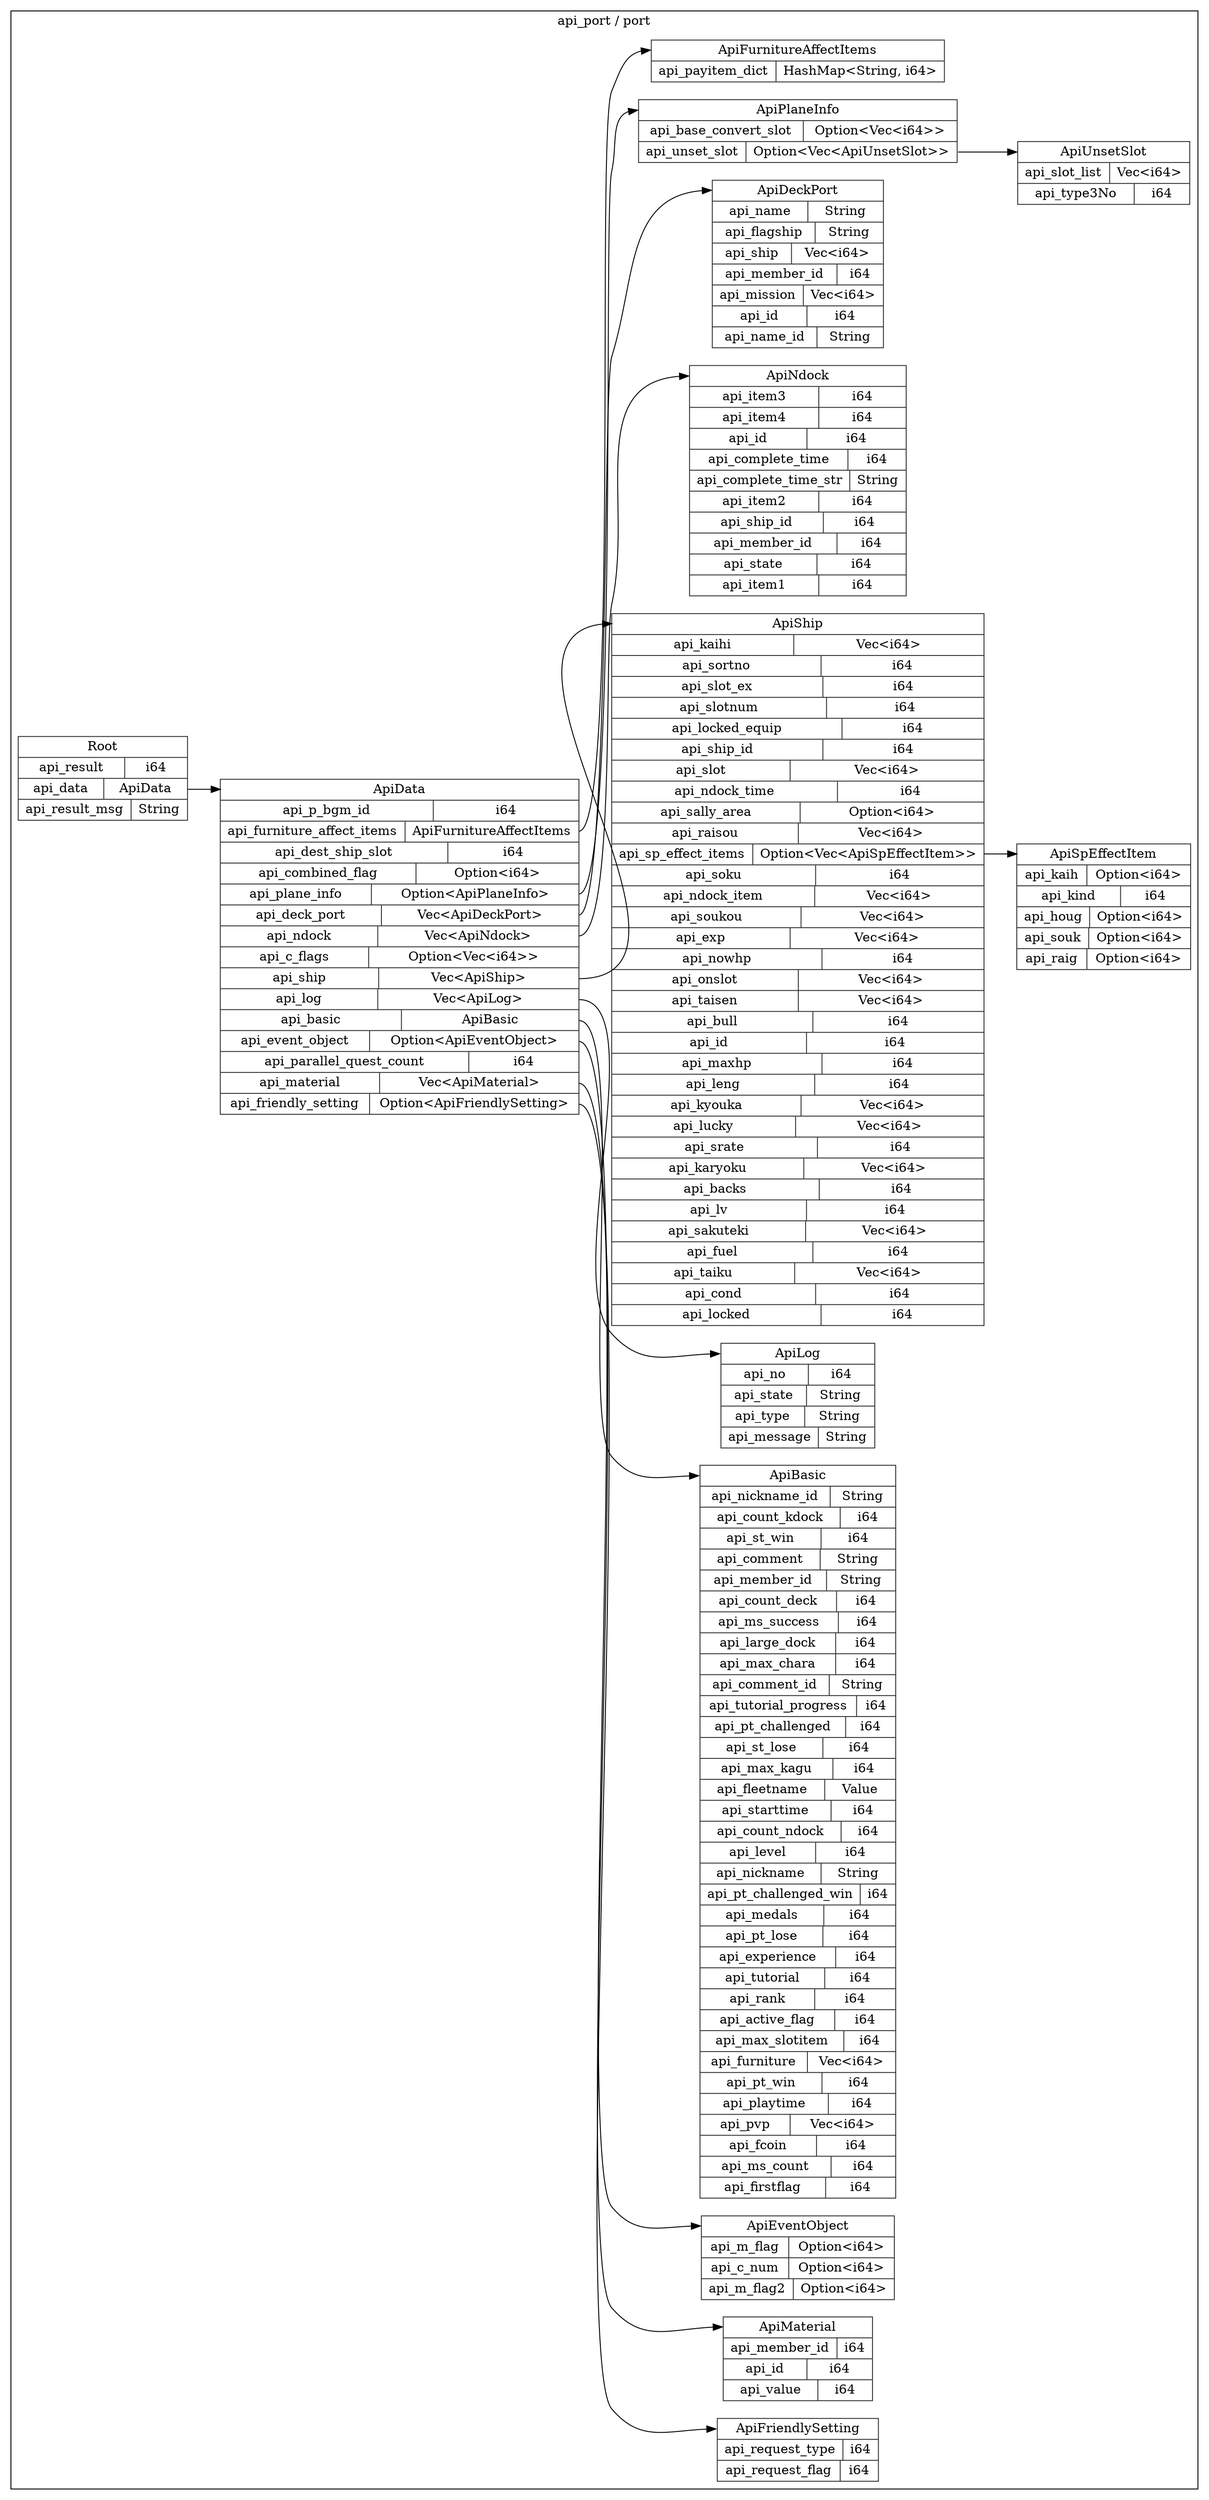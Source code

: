 digraph {
  rankdir=LR;
  subgraph cluster_0 {
    label="api_port / port";
    node [style="filled", color=white, style="solid", color=gray20];
    api_port__port__ApiData [label="<ApiData> ApiData  | { api_p_bgm_id | <api_p_bgm_id> i64 } | { api_furniture_affect_items | <api_furniture_affect_items> ApiFurnitureAffectItems } | { api_dest_ship_slot | <api_dest_ship_slot> i64 } | { api_combined_flag | <api_combined_flag> Option\<i64\> } | { api_plane_info | <api_plane_info> Option\<ApiPlaneInfo\> } | { api_deck_port | <api_deck_port> Vec\<ApiDeckPort\> } | { api_ndock | <api_ndock> Vec\<ApiNdock\> } | { api_c_flags | <api_c_flags> Option\<Vec\<i64\>\> } | { api_ship | <api_ship> Vec\<ApiShip\> } | { api_log | <api_log> Vec\<ApiLog\> } | { api_basic | <api_basic> ApiBasic } | { api_event_object | <api_event_object> Option\<ApiEventObject\> } | { api_parallel_quest_count | <api_parallel_quest_count> i64 } | { api_material | <api_material> Vec\<ApiMaterial\> } | { api_friendly_setting | <api_friendly_setting> Option\<ApiFriendlySetting\> }", shape=record];
    api_port__port__ApiFurnitureAffectItems;
    api_port__port__ApiData:api_furniture_affect_items:e -> api_port__port__ApiFurnitureAffectItems:ApiFurnitureAffectItems:w;
    api_port__port__ApiPlaneInfo;
    api_port__port__ApiData:api_plane_info:e -> api_port__port__ApiPlaneInfo:ApiPlaneInfo:w;
    api_port__port__ApiDeckPort;
    api_port__port__ApiData:api_deck_port:e -> api_port__port__ApiDeckPort:ApiDeckPort:w;
    api_port__port__ApiNdock;
    api_port__port__ApiData:api_ndock:e -> api_port__port__ApiNdock:ApiNdock:w;
    api_port__port__ApiShip;
    api_port__port__ApiData:api_ship:e -> api_port__port__ApiShip:ApiShip:w;
    api_port__port__ApiLog;
    api_port__port__ApiData:api_log:e -> api_port__port__ApiLog:ApiLog:w;
    api_port__port__ApiBasic;
    api_port__port__ApiData:api_basic:e -> api_port__port__ApiBasic:ApiBasic:w;
    api_port__port__ApiEventObject;
    api_port__port__ApiData:api_event_object:e -> api_port__port__ApiEventObject:ApiEventObject:w;
    api_port__port__ApiMaterial;
    api_port__port__ApiData:api_material:e -> api_port__port__ApiMaterial:ApiMaterial:w;
    api_port__port__ApiFriendlySetting;
    api_port__port__ApiData:api_friendly_setting:e -> api_port__port__ApiFriendlySetting:ApiFriendlySetting:w;
    api_port__port__ApiEventObject [label="<ApiEventObject> ApiEventObject  | { api_m_flag | <api_m_flag> Option\<i64\> } | { api_c_num | <api_c_num> Option\<i64\> } | { api_m_flag2 | <api_m_flag2> Option\<i64\> }", shape=record];
    api_port__port__ApiNdock [label="<ApiNdock> ApiNdock  | { api_item3 | <api_item3> i64 } | { api_item4 | <api_item4> i64 } | { api_id | <api_id> i64 } | { api_complete_time | <api_complete_time> i64 } | { api_complete_time_str | <api_complete_time_str> String } | { api_item2 | <api_item2> i64 } | { api_ship_id | <api_ship_id> i64 } | { api_member_id | <api_member_id> i64 } | { api_state | <api_state> i64 } | { api_item1 | <api_item1> i64 }", shape=record];
    api_port__port__ApiUnsetSlot [label="<ApiUnsetSlot> ApiUnsetSlot  | { api_slot_list | <api_slot_list> Vec\<i64\> } | { api_type3No | <api_type3No> i64 }", shape=record];
    api_port__port__ApiMaterial [label="<ApiMaterial> ApiMaterial  | { api_member_id | <api_member_id> i64 } | { api_id | <api_id> i64 } | { api_value | <api_value> i64 }", shape=record];
    api_port__port__Root [label="<Root> Root  | { api_result | <api_result> i64 } | { api_data | <api_data> ApiData } | { api_result_msg | <api_result_msg> String }", shape=record];
    api_port__port__Root:api_data:e -> api_port__port__ApiData:ApiData:w;
    api_port__port__ApiFriendlySetting [label="<ApiFriendlySetting> ApiFriendlySetting  | { api_request_type | <api_request_type> i64 } | { api_request_flag | <api_request_flag> i64 }", shape=record];
    api_port__port__ApiDeckPort [label="<ApiDeckPort> ApiDeckPort  | { api_name | <api_name> String } | { api_flagship | <api_flagship> String } | { api_ship | <api_ship> Vec\<i64\> } | { api_member_id | <api_member_id> i64 } | { api_mission | <api_mission> Vec\<i64\> } | { api_id | <api_id> i64 } | { api_name_id | <api_name_id> String }", shape=record];
    api_port__port__ApiPlaneInfo [label="<ApiPlaneInfo> ApiPlaneInfo  | { api_base_convert_slot | <api_base_convert_slot> Option\<Vec\<i64\>\> } | { api_unset_slot | <api_unset_slot> Option\<Vec\<ApiUnsetSlot\>\> }", shape=record];
    api_port__port__ApiPlaneInfo:api_unset_slot:e -> api_port__port__ApiUnsetSlot:ApiUnsetSlot:w;
    api_port__port__ApiShip [label="<ApiShip> ApiShip  | { api_kaihi | <api_kaihi> Vec\<i64\> } | { api_sortno | <api_sortno> i64 } | { api_slot_ex | <api_slot_ex> i64 } | { api_slotnum | <api_slotnum> i64 } | { api_locked_equip | <api_locked_equip> i64 } | { api_ship_id | <api_ship_id> i64 } | { api_slot | <api_slot> Vec\<i64\> } | { api_ndock_time | <api_ndock_time> i64 } | { api_sally_area | <api_sally_area> Option\<i64\> } | { api_raisou | <api_raisou> Vec\<i64\> } | { api_sp_effect_items | <api_sp_effect_items> Option\<Vec\<ApiSpEffectItem\>\> } | { api_soku | <api_soku> i64 } | { api_ndock_item | <api_ndock_item> Vec\<i64\> } | { api_soukou | <api_soukou> Vec\<i64\> } | { api_exp | <api_exp> Vec\<i64\> } | { api_nowhp | <api_nowhp> i64 } | { api_onslot | <api_onslot> Vec\<i64\> } | { api_taisen | <api_taisen> Vec\<i64\> } | { api_bull | <api_bull> i64 } | { api_id | <api_id> i64 } | { api_maxhp | <api_maxhp> i64 } | { api_leng | <api_leng> i64 } | { api_kyouka | <api_kyouka> Vec\<i64\> } | { api_lucky | <api_lucky> Vec\<i64\> } | { api_srate | <api_srate> i64 } | { api_karyoku | <api_karyoku> Vec\<i64\> } | { api_backs | <api_backs> i64 } | { api_lv | <api_lv> i64 } | { api_sakuteki | <api_sakuteki> Vec\<i64\> } | { api_fuel | <api_fuel> i64 } | { api_taiku | <api_taiku> Vec\<i64\> } | { api_cond | <api_cond> i64 } | { api_locked | <api_locked> i64 }", shape=record];
    api_port__port__ApiSpEffectItem;
    api_port__port__ApiShip:api_sp_effect_items:e -> api_port__port__ApiSpEffectItem:ApiSpEffectItem:w;
    api_port__port__ApiSpEffectItem [label="<ApiSpEffectItem> ApiSpEffectItem  | { api_kaih | <api_kaih> Option\<i64\> } | { api_kind | <api_kind> i64 } | { api_houg | <api_houg> Option\<i64\> } | { api_souk | <api_souk> Option\<i64\> } | { api_raig | <api_raig> Option\<i64\> }", shape=record];
    api_port__port__ApiBasic [label="<ApiBasic> ApiBasic  | { api_nickname_id | <api_nickname_id> String } | { api_count_kdock | <api_count_kdock> i64 } | { api_st_win | <api_st_win> i64 } | { api_comment | <api_comment> String } | { api_member_id | <api_member_id> String } | { api_count_deck | <api_count_deck> i64 } | { api_ms_success | <api_ms_success> i64 } | { api_large_dock | <api_large_dock> i64 } | { api_max_chara | <api_max_chara> i64 } | { api_comment_id | <api_comment_id> String } | { api_tutorial_progress | <api_tutorial_progress> i64 } | { api_pt_challenged | <api_pt_challenged> i64 } | { api_st_lose | <api_st_lose> i64 } | { api_max_kagu | <api_max_kagu> i64 } | { api_fleetname | <api_fleetname> Value } | { api_starttime | <api_starttime> i64 } | { api_count_ndock | <api_count_ndock> i64 } | { api_level | <api_level> i64 } | { api_nickname | <api_nickname> String } | { api_pt_challenged_win | <api_pt_challenged_win> i64 } | { api_medals | <api_medals> i64 } | { api_pt_lose | <api_pt_lose> i64 } | { api_experience | <api_experience> i64 } | { api_tutorial | <api_tutorial> i64 } | { api_rank | <api_rank> i64 } | { api_active_flag | <api_active_flag> i64 } | { api_max_slotitem | <api_max_slotitem> i64 } | { api_furniture | <api_furniture> Vec\<i64\> } | { api_pt_win | <api_pt_win> i64 } | { api_playtime | <api_playtime> i64 } | { api_pvp | <api_pvp> Vec\<i64\> } | { api_fcoin | <api_fcoin> i64 } | { api_ms_count | <api_ms_count> i64 } | { api_firstflag | <api_firstflag> i64 }", shape=record];
    api_port__port__ApiFurnitureAffectItems [label="<ApiFurnitureAffectItems> ApiFurnitureAffectItems  | { api_payitem_dict | <api_payitem_dict> HashMap\<String, i64\> }", shape=record];
    api_port__port__ApiLog [label="<ApiLog> ApiLog  | { api_no | <api_no> i64 } | { api_state | <api_state> String } | { api_type | <api_type> String } | { api_message | <api_message> String }", shape=record];
  }
}
